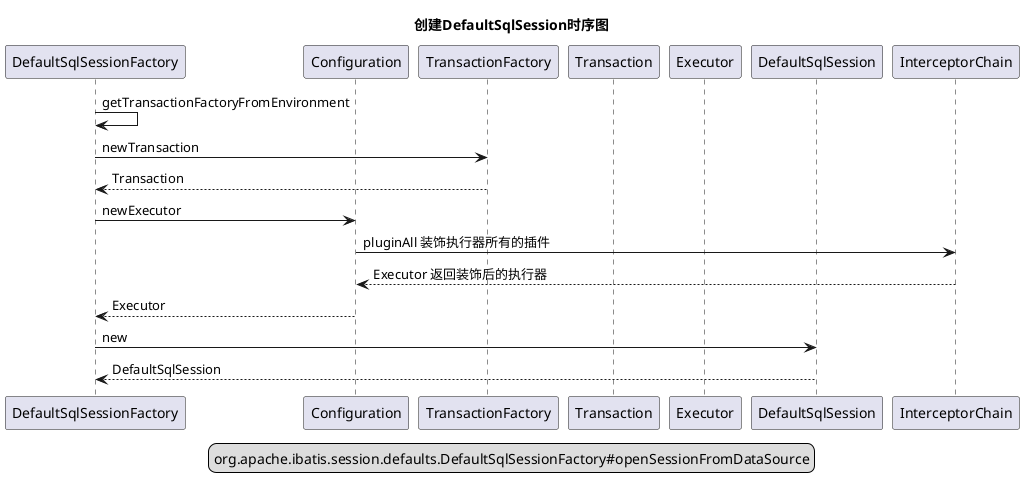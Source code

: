 @startuml

title 创建DefaultSqlSession时序图

legend
org.apache.ibatis.session.defaults.DefaultSqlSessionFactory#openSessionFromDataSource
end legend

participant DefaultSqlSessionFactory
participant Configuration
participant TransactionFactory
participant Transaction
participant Executor
participant DefaultSqlSession
participant InterceptorChain

DefaultSqlSessionFactory -> DefaultSqlSessionFactory : getTransactionFactoryFromEnvironment
DefaultSqlSessionFactory -> TransactionFactory : newTransaction
TransactionFactory --> DefaultSqlSessionFactory : Transaction

DefaultSqlSessionFactory -> Configuration : newExecutor
Configuration -> InterceptorChain : pluginAll 装饰执行器所有的插件
InterceptorChain --> Configuration : Executor 返回装饰后的执行器
Configuration --> DefaultSqlSessionFactory : Executor

DefaultSqlSessionFactory -> DefaultSqlSession : new
DefaultSqlSession --> DefaultSqlSessionFactory : DefaultSqlSession




@enduml